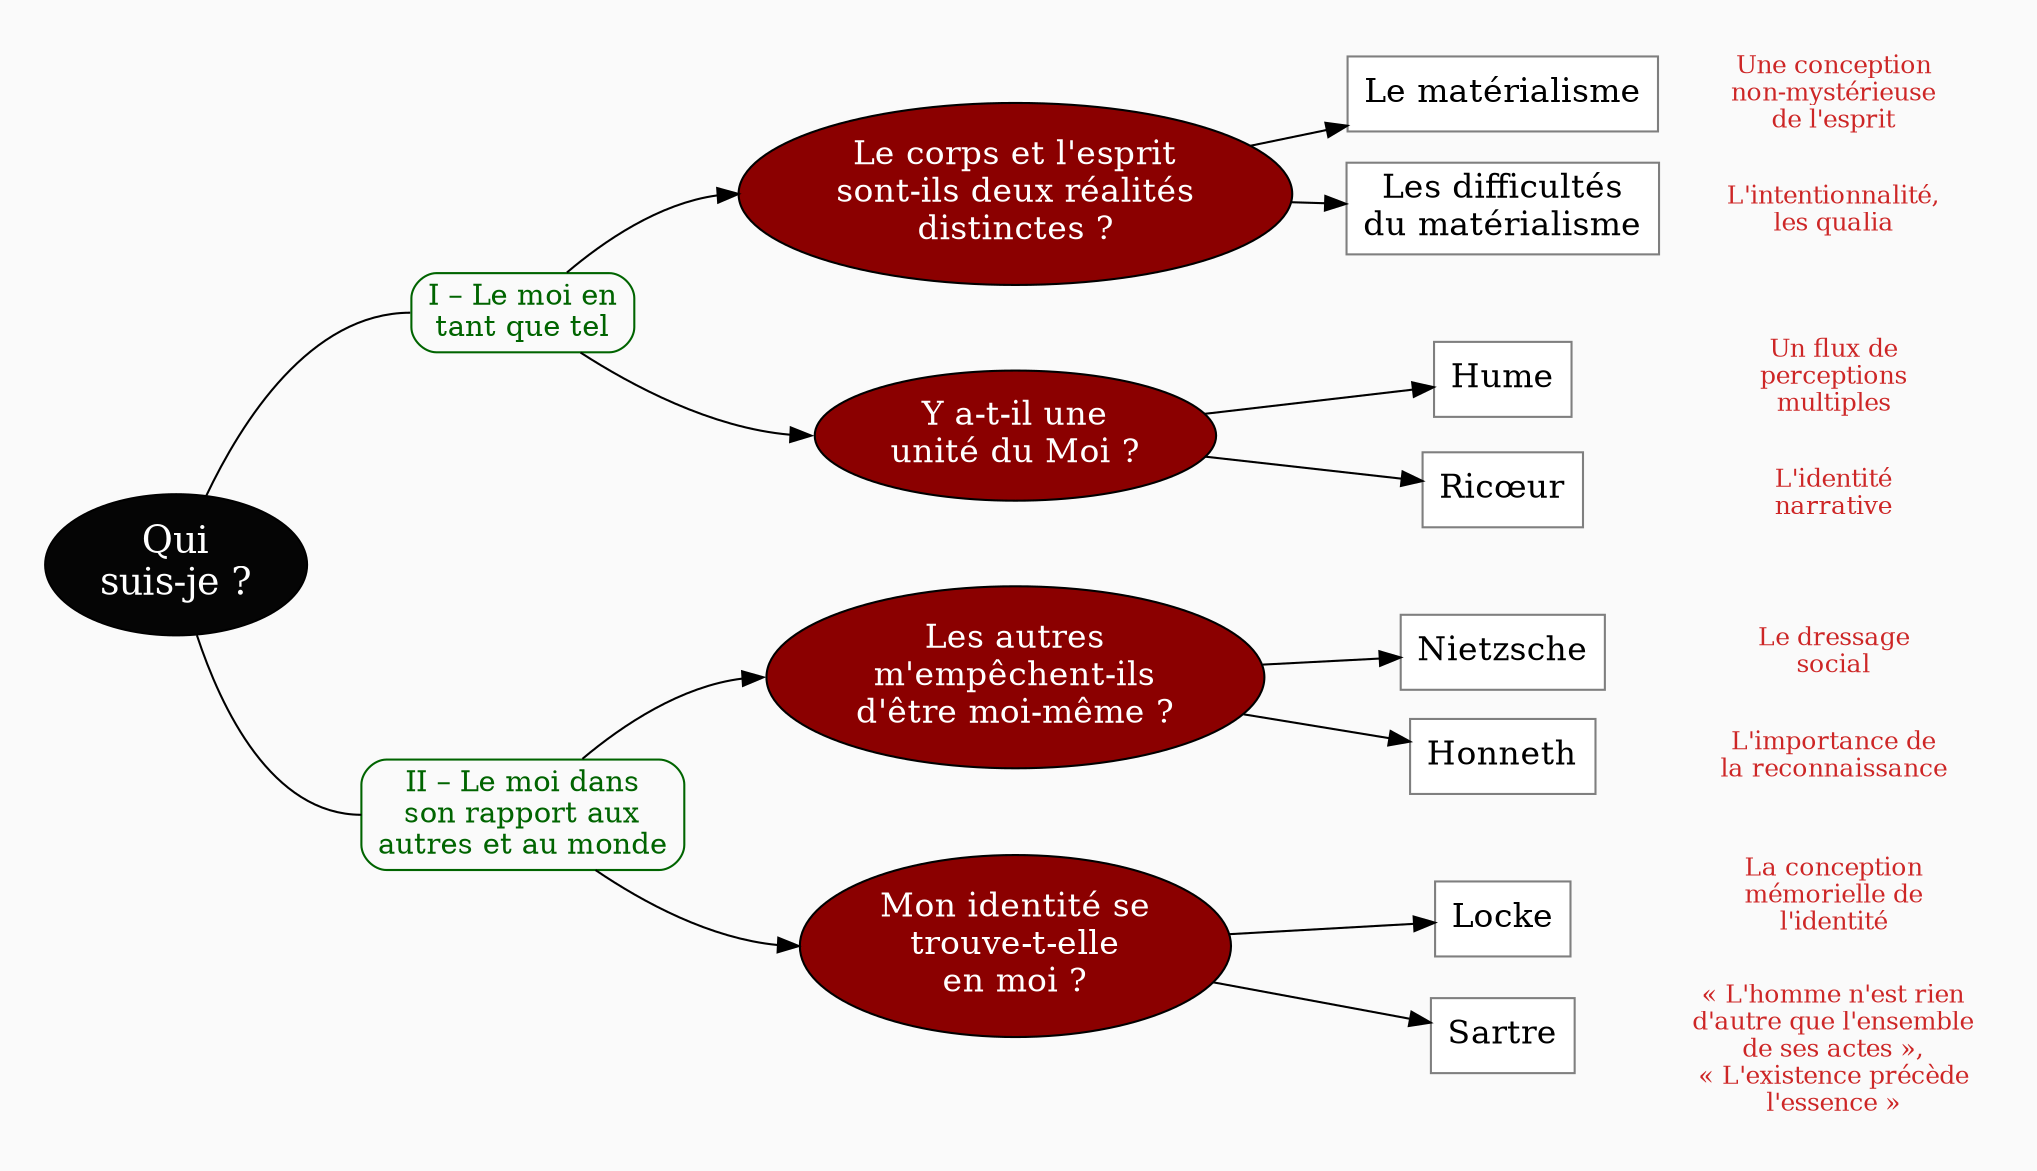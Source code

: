 digraph G {
// Template : diagram
// Usage : 
rankdir=LR
splines=true
//splines=curved
bgcolor=grey98
pad=0.3
style=filled
edge[minlen=3]
node[style=filled, fontcolor=white]
ranksep=0.1
nodesep=0.2

// NIVEAU 1
node[fillcolor=grey2, fontsize=18]
a1[label="Qui
suis-je ?"]

// NIVEAU 2
node[fontsize=14, shape=rect, fillcolor=grey98, fontcolor=darkgreen, color=darkgreen, style="filled, rounded"]
a1->p1[headport=w, arrowhead=none]
a1->p2[headport=w, arrowhead=none]

p1[label="I – Le moi en
tant que tel"]
p2[label="II – Le moi dans
son rapport aux
autres et au monde"]

{rank=same;p1->p2[style=invis, minlen=14]}

node[fontcolor=black, fontsize=16]
// NIVEAU 3 (sans intermédiaire)
node [shape=box, fillcolor=white, color=grey50]
// c1[label=""]



// INTERMÉDIAIRE AVANT NIVEAU 3
node[fillcolor=red4, shape=oval, fontcolor=white, color=black, style="filled"]
// [arrowhead=none]
// bc1[label=""]
p1->b1[headport=w]
p1->b2[headport=w]
p2->b3[headport=w]
p2->b4[headport=w]
b1[label="Le corps et l'esprit
sont-ils deux réalités
distinctes ?"]    
b2[label="Y a-t-il une
unité du Moi ?"]
b3[label="Les autres
m'empêchent-ils
d'être moi-même ?"]
b4[label="Mon identité se
trouve-t-elle
en moi ?"]




{rank=same;b1->b2->b3->b4[style=invis, minlen=3]}

// NIVEAU 3 (avec intermédiaire)
node[fillcolor=white, shape=box, color=grey50, fontcolor=black]
// c1[label=""]
b1->{c1,c2}
c1[label="Le matérialisme"]
c2[label="Les difficultés
du matérialisme"]

b2->{c3,c4}
c3[label="Hume"]
c4[label="Ricœur"]

b3->{c5,c6}
c5[label="Nietzsche"]
c6[label="Honneth"]

b4->{c7,c8}
c7[label="Locke"]
c8[label="Sartre"]


{rank=same;c2->c3[style=invis, minlen=3]}
{rank=same;c4->c5[style=invis, minlen=3]}
{rank=same;c6->c7[style=invis, minlen=3]}

// NIVEAU 4
node[style="filled,rounded", fillcolor=white, shape=box, color=grey50]
// d1[label=""]


// ÉTIQUETTES EN ROUGE
node[shape=plaintext, fontcolor=firebrick3, fillcolor=grey98, fontsize=12]
// e1[label=< <B>= Titre</B><BR /><BR />Contenu<BR /> >]
// e1[label=""]
// ->e1[minlen=1, style=invis]

e1[label="Une conception
non-mystérieuse
de l'esprit"]
e2[label="L'intentionnalité,
les qualia"]
e3[label="Un flux de
perceptions
multiples"]
e4[label="L'identité
narrative"]
e5[label="Le dressage
social"]
e6[label="L'importance de
la reconnaissance"]
e7[label="La conception
mémorielle de
l'identité"]
e8[label="« L'homme n'est rien
d'autre que l'ensemble
de ses actes »,
« L'existence précède
l'essence »"]

c1->e1[minlen=1, style=invis]
c2->e2[minlen=1, style=invis]
c3->e3[minlen=1, style=invis]
c4->e4[minlen=1, style=invis]
c5->e5[minlen=1, style=invis]
c6->e6[minlen=1, style=invis]
c7->e7[minlen=1, style=invis]
c8->e8[minlen=1, style=invis]


// REMARQUES EN BLEU
node[color=blue, shape=box, margin=0.07, fontcolor=black, fontsize=12, style="dashed", penwidth=0.6]
edge[color=blue, arrowhead="none", xlabel="", style="dashed", penwidth=0.6]
// r1[label=""]
// {rank=same;->r1}
// {rank=same;r1->[dir=back]}

}
